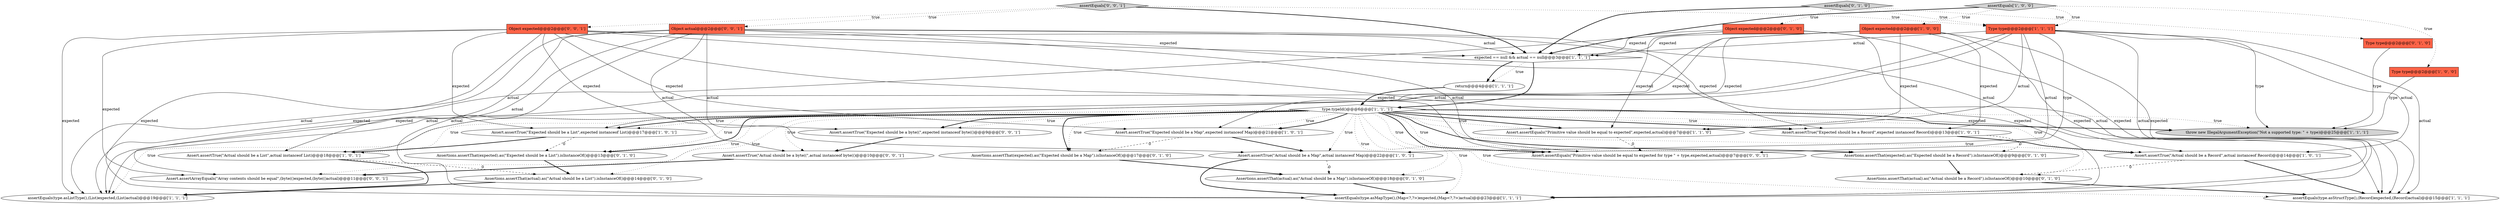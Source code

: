 digraph {
2 [style = filled, label = "Assert.assertTrue(\"Actual should be a Record\",actual instanceof Record)@@@14@@@['1', '0', '1']", fillcolor = white, shape = ellipse image = "AAA0AAABBB1BBB"];
12 [style = filled, label = "type.typeId()@@@6@@@['1', '1', '1']", fillcolor = white, shape = diamond image = "AAA0AAABBB1BBB"];
28 [style = filled, label = "Assert.assertEquals(\"Primitive value should be equal to expected for type \" + type,expected,actual)@@@7@@@['0', '0', '1']", fillcolor = white, shape = ellipse image = "AAA0AAABBB3BBB"];
9 [style = filled, label = "Assert.assertTrue(\"Expected should be a Map\",expected instanceof Map)@@@21@@@['1', '0', '1']", fillcolor = white, shape = ellipse image = "AAA0AAABBB1BBB"];
19 [style = filled, label = "Assertions.assertThat(actual).as(\"Actual should be a Record\").isInstanceOf()@@@10@@@['0', '1', '0']", fillcolor = white, shape = ellipse image = "AAA1AAABBB2BBB"];
26 [style = filled, label = "assertEquals['0', '1', '0']", fillcolor = lightgray, shape = diamond image = "AAA0AAABBB2BBB"];
20 [style = filled, label = "Assertions.assertThat(expected).as(\"Expected should be a Map\").isInstanceOf()@@@17@@@['0', '1', '0']", fillcolor = white, shape = ellipse image = "AAA1AAABBB2BBB"];
5 [style = filled, label = "Assert.assertTrue(\"Actual should be a List\",actual instanceof List)@@@18@@@['1', '0', '1']", fillcolor = white, shape = ellipse image = "AAA0AAABBB1BBB"];
11 [style = filled, label = "assertEquals(type.asListType(),(List)expected,(List)actual)@@@19@@@['1', '1', '1']", fillcolor = white, shape = ellipse image = "AAA0AAABBB1BBB"];
4 [style = filled, label = "Object expected@@@2@@@['1', '0', '0']", fillcolor = tomato, shape = box image = "AAA0AAABBB1BBB"];
3 [style = filled, label = "Assert.assertTrue(\"Expected should be a List\",expected instanceof List)@@@17@@@['1', '0', '1']", fillcolor = white, shape = ellipse image = "AAA0AAABBB1BBB"];
31 [style = filled, label = "Assert.assertArrayEquals(\"Array contents should be equal\",(byte(()expected,(byte(()actual)@@@11@@@['0', '0', '1']", fillcolor = white, shape = ellipse image = "AAA0AAABBB3BBB"];
22 [style = filled, label = "Assertions.assertThat(actual).as(\"Actual should be a List\").isInstanceOf()@@@14@@@['0', '1', '0']", fillcolor = white, shape = ellipse image = "AAA1AAABBB2BBB"];
24 [style = filled, label = "Assertions.assertThat(actual).as(\"Actual should be a Map\").isInstanceOf()@@@18@@@['0', '1', '0']", fillcolor = white, shape = ellipse image = "AAA1AAABBB2BBB"];
16 [style = filled, label = "throw new IllegalArgumentException(\"Not a supported type: \" + type)@@@25@@@['1', '1', '1']", fillcolor = lightgray, shape = ellipse image = "AAA0AAABBB1BBB"];
21 [style = filled, label = "Type type@@@2@@@['0', '1', '0']", fillcolor = tomato, shape = box image = "AAA0AAABBB2BBB"];
10 [style = filled, label = "assertEquals(type.asStructType(),(Record)expected,(Record)actual)@@@15@@@['1', '1', '1']", fillcolor = white, shape = ellipse image = "AAA0AAABBB1BBB"];
0 [style = filled, label = "Type type@@@2@@@['1', '0', '0']", fillcolor = tomato, shape = box image = "AAA0AAABBB1BBB"];
30 [style = filled, label = "Object expected@@@2@@@['0', '0', '1']", fillcolor = tomato, shape = box image = "AAA0AAABBB3BBB"];
13 [style = filled, label = "Assert.assertTrue(\"Actual should be a Map\",actual instanceof Map)@@@22@@@['1', '0', '1']", fillcolor = white, shape = ellipse image = "AAA0AAABBB1BBB"];
1 [style = filled, label = "Assert.assertEquals(\"Primitive value should be equal to expected\",expected,actual)@@@7@@@['1', '1', '0']", fillcolor = white, shape = ellipse image = "AAA0AAABBB1BBB"];
6 [style = filled, label = "assertEquals['1', '0', '0']", fillcolor = lightgray, shape = diamond image = "AAA0AAABBB1BBB"];
8 [style = filled, label = "return@@@4@@@['1', '1', '1']", fillcolor = white, shape = ellipse image = "AAA0AAABBB1BBB"];
18 [style = filled, label = "Object expected@@@2@@@['0', '1', '0']", fillcolor = tomato, shape = box image = "AAA0AAABBB2BBB"];
15 [style = filled, label = "Type type@@@2@@@['1', '1', '1']", fillcolor = tomato, shape = box image = "AAA0AAABBB1BBB"];
23 [style = filled, label = "Assertions.assertThat(expected).as(\"Expected should be a Record\").isInstanceOf()@@@9@@@['0', '1', '0']", fillcolor = white, shape = ellipse image = "AAA1AAABBB2BBB"];
14 [style = filled, label = "assertEquals(type.asMapType(),(Map<?,?>)expected,(Map<?,?>)actual)@@@23@@@['1', '1', '1']", fillcolor = white, shape = ellipse image = "AAA0AAABBB1BBB"];
27 [style = filled, label = "Object actual@@@2@@@['0', '0', '1']", fillcolor = tomato, shape = box image = "AAA0AAABBB3BBB"];
29 [style = filled, label = "assertEquals['0', '0', '1']", fillcolor = lightgray, shape = diamond image = "AAA0AAABBB3BBB"];
7 [style = filled, label = "expected == null && actual == null@@@3@@@['1', '1', '1']", fillcolor = white, shape = diamond image = "AAA0AAABBB1BBB"];
17 [style = filled, label = "Assert.assertTrue(\"Expected should be a Record\",expected instanceof Record)@@@13@@@['1', '0', '1']", fillcolor = white, shape = ellipse image = "AAA0AAABBB1BBB"];
32 [style = filled, label = "Assert.assertTrue(\"Expected should be a byte((\",expected instanceof byte(()@@@9@@@['0', '0', '1']", fillcolor = white, shape = ellipse image = "AAA0AAABBB3BBB"];
33 [style = filled, label = "Assert.assertTrue(\"Actual should be a byte((\",actual instanceof byte(()@@@10@@@['0', '0', '1']", fillcolor = white, shape = ellipse image = "AAA0AAABBB3BBB"];
25 [style = filled, label = "Assertions.assertThat(expected).as(\"Expected should be a List\").isInstanceOf()@@@13@@@['0', '1', '0']", fillcolor = white, shape = ellipse image = "AAA1AAABBB2BBB"];
12->25 [style = dotted, label="true"];
26->15 [style = dotted, label="true"];
21->16 [style = solid, label="type"];
12->25 [style = bold, label=""];
12->28 [style = bold, label=""];
12->1 [style = bold, label=""];
2->10 [style = bold, label=""];
12->33 [style = dotted, label="true"];
12->23 [style = bold, label=""];
4->11 [style = solid, label="expected"];
12->5 [style = dotted, label="true"];
12->16 [style = bold, label=""];
18->7 [style = solid, label="expected"];
12->32 [style = bold, label=""];
6->4 [style = dotted, label="true"];
15->10 [style = solid, label="actual"];
1->28 [style = dashed, label="0"];
12->14 [style = dotted, label="true"];
4->3 [style = solid, label="expected"];
18->11 [style = solid, label="expected"];
30->14 [style = solid, label="expected"];
24->14 [style = bold, label=""];
30->9 [style = solid, label="expected"];
15->7 [style = solid, label="actual"];
17->2 [style = bold, label=""];
12->24 [style = dotted, label="true"];
27->5 [style = solid, label="actual"];
15->13 [style = solid, label="actual"];
12->10 [style = dotted, label="true"];
0->16 [style = solid, label="type"];
33->31 [style = bold, label=""];
15->2 [style = solid, label="actual"];
26->21 [style = dotted, label="true"];
12->16 [style = dotted, label="true"];
12->11 [style = dotted, label="true"];
7->8 [style = dotted, label="true"];
4->10 [style = solid, label="expected"];
12->31 [style = dotted, label="true"];
3->25 [style = dashed, label="0"];
17->23 [style = dashed, label="0"];
6->0 [style = dotted, label="true"];
12->9 [style = bold, label=""];
30->11 [style = solid, label="expected"];
2->19 [style = dashed, label="0"];
7->12 [style = bold, label=""];
12->20 [style = bold, label=""];
29->7 [style = bold, label=""];
32->33 [style = bold, label=""];
12->1 [style = dotted, label="true"];
12->32 [style = dotted, label="true"];
30->32 [style = solid, label="expected"];
27->7 [style = solid, label="actual"];
7->8 [style = bold, label=""];
30->28 [style = solid, label="expected"];
12->19 [style = dotted, label="true"];
30->10 [style = solid, label="expected"];
12->2 [style = dotted, label="true"];
13->24 [style = dashed, label="0"];
12->17 [style = bold, label=""];
18->1 [style = solid, label="expected"];
12->9 [style = dotted, label="true"];
27->33 [style = solid, label="actual"];
29->27 [style = dotted, label="true"];
12->3 [style = bold, label=""];
15->1 [style = solid, label="actual"];
29->30 [style = dotted, label="true"];
15->5 [style = solid, label="actual"];
9->20 [style = dashed, label="0"];
4->17 [style = solid, label="expected"];
27->14 [style = solid, label="actual"];
15->11 [style = solid, label="actual"];
20->24 [style = bold, label=""];
4->14 [style = solid, label="expected"];
4->7 [style = solid, label="expected"];
15->16 [style = solid, label="type"];
30->31 [style = solid, label="expected"];
30->3 [style = solid, label="expected"];
30->17 [style = solid, label="expected"];
30->7 [style = solid, label="expected"];
22->11 [style = bold, label=""];
5->22 [style = dashed, label="0"];
27->13 [style = solid, label="actual"];
19->10 [style = bold, label=""];
15->14 [style = solid, label="actual"];
29->15 [style = dotted, label="true"];
23->19 [style = bold, label=""];
8->12 [style = bold, label=""];
27->2 [style = solid, label="actual"];
12->23 [style = dotted, label="true"];
9->13 [style = bold, label=""];
12->13 [style = dotted, label="true"];
26->18 [style = dotted, label="true"];
12->28 [style = dotted, label="true"];
4->9 [style = solid, label="expected"];
15->28 [style = solid, label="type"];
12->20 [style = dotted, label="true"];
27->28 [style = solid, label="actual"];
3->5 [style = bold, label=""];
12->17 [style = dotted, label="true"];
27->31 [style = solid, label="actual"];
4->1 [style = solid, label="expected"];
12->22 [style = dotted, label="true"];
5->11 [style = bold, label=""];
18->10 [style = solid, label="expected"];
27->11 [style = solid, label="actual"];
18->14 [style = solid, label="expected"];
27->10 [style = solid, label="actual"];
26->7 [style = bold, label=""];
6->7 [style = bold, label=""];
13->14 [style = bold, label=""];
25->22 [style = bold, label=""];
12->3 [style = dotted, label="true"];
6->15 [style = dotted, label="true"];
}
